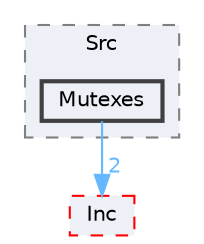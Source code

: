 digraph "Core/Src/Mutexes"
{
 // LATEX_PDF_SIZE
  bgcolor="transparent";
  edge [fontname=Helvetica,fontsize=10,labelfontname=Helvetica,labelfontsize=10];
  node [fontname=Helvetica,fontsize=10,shape=box,height=0.2,width=0.4];
  compound=true
  subgraph clusterdir_b596f468b52957496e4f78b80e029268 {
    graph [ bgcolor="#edf0f7", pencolor="grey50", label="Src", fontname=Helvetica,fontsize=10 style="filled,dashed", URL="dir_b596f468b52957496e4f78b80e029268.html",tooltip=""]
  dir_4c253238008aa500a8ec71b679f79a96 [label="Mutexes", fillcolor="#edf0f7", color="grey25", style="filled,bold", URL="dir_4c253238008aa500a8ec71b679f79a96.html",tooltip=""];
  }
  dir_e2489e887f17afa3cbc07a4ec152cdd2 [label="Inc", fillcolor="#edf0f7", color="red", style="filled,dashed", URL="dir_e2489e887f17afa3cbc07a4ec152cdd2.html",tooltip=""];
  dir_4c253238008aa500a8ec71b679f79a96->dir_e2489e887f17afa3cbc07a4ec152cdd2 [headlabel="2", labeldistance=1.5 headhref="dir_000005_000003.html" href="dir_000005_000003.html" color="steelblue1" fontcolor="steelblue1"];
}

